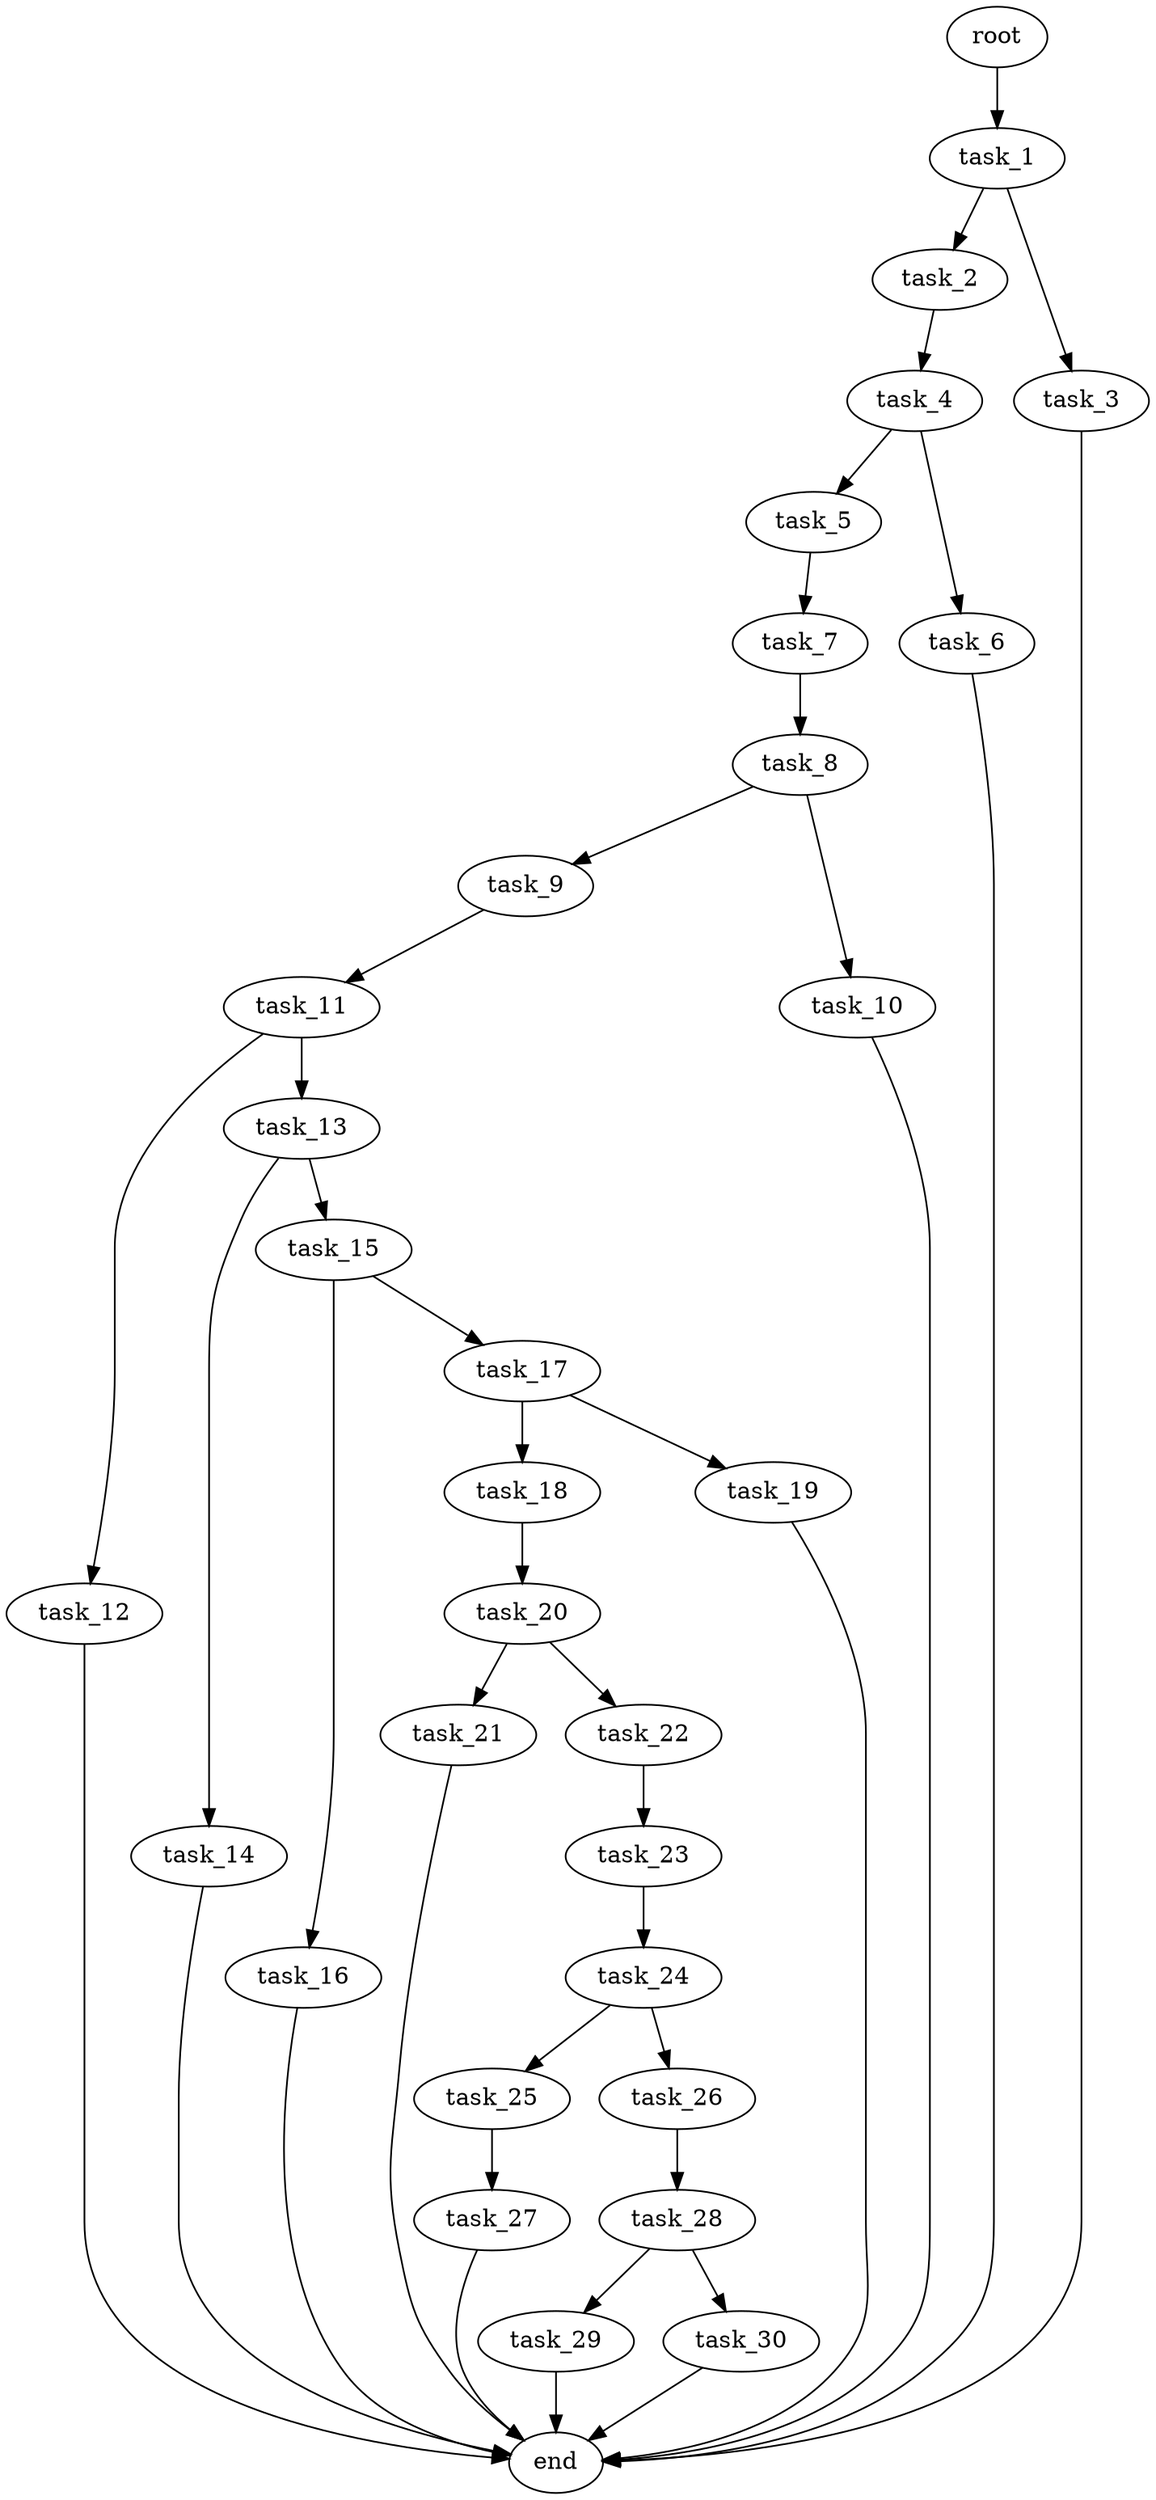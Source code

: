 digraph G {
  root [size="0.000000e+00"];
  task_1 [size="4.149430e+09"];
  task_2 [size="9.911173e+08"];
  task_3 [size="4.893981e+09"];
  task_4 [size="4.081751e+09"];
  task_5 [size="9.515264e+09"];
  task_6 [size="3.281302e+08"];
  task_7 [size="3.705929e+09"];
  task_8 [size="4.434387e+09"];
  task_9 [size="9.505601e+09"];
  task_10 [size="8.554646e+09"];
  task_11 [size="9.944469e+08"];
  task_12 [size="6.857117e+09"];
  task_13 [size="5.445114e+09"];
  task_14 [size="9.778447e+09"];
  task_15 [size="3.587380e+09"];
  task_16 [size="3.981998e+09"];
  task_17 [size="1.898896e+09"];
  task_18 [size="1.222475e+09"];
  task_19 [size="8.480484e+09"];
  task_20 [size="4.547719e+09"];
  task_21 [size="6.628025e+09"];
  task_22 [size="6.417403e+09"];
  task_23 [size="5.971862e+09"];
  task_24 [size="2.145532e+08"];
  task_25 [size="7.868159e+09"];
  task_26 [size="2.436445e+09"];
  task_27 [size="1.260113e+09"];
  task_28 [size="5.646215e+09"];
  task_29 [size="6.870329e+08"];
  task_30 [size="7.651809e+09"];
  end [size="0.000000e+00"];

  root -> task_1 [size="1.000000e-12"];
  task_1 -> task_2 [size="9.911173e+07"];
  task_1 -> task_3 [size="4.893981e+08"];
  task_2 -> task_4 [size="4.081751e+08"];
  task_3 -> end [size="1.000000e-12"];
  task_4 -> task_5 [size="9.515264e+08"];
  task_4 -> task_6 [size="3.281302e+07"];
  task_5 -> task_7 [size="3.705929e+08"];
  task_6 -> end [size="1.000000e-12"];
  task_7 -> task_8 [size="4.434387e+08"];
  task_8 -> task_9 [size="9.505601e+08"];
  task_8 -> task_10 [size="8.554646e+08"];
  task_9 -> task_11 [size="9.944469e+07"];
  task_10 -> end [size="1.000000e-12"];
  task_11 -> task_12 [size="6.857117e+08"];
  task_11 -> task_13 [size="5.445114e+08"];
  task_12 -> end [size="1.000000e-12"];
  task_13 -> task_14 [size="9.778447e+08"];
  task_13 -> task_15 [size="3.587380e+08"];
  task_14 -> end [size="1.000000e-12"];
  task_15 -> task_16 [size="3.981998e+08"];
  task_15 -> task_17 [size="1.898896e+08"];
  task_16 -> end [size="1.000000e-12"];
  task_17 -> task_18 [size="1.222475e+08"];
  task_17 -> task_19 [size="8.480484e+08"];
  task_18 -> task_20 [size="4.547719e+08"];
  task_19 -> end [size="1.000000e-12"];
  task_20 -> task_21 [size="6.628025e+08"];
  task_20 -> task_22 [size="6.417403e+08"];
  task_21 -> end [size="1.000000e-12"];
  task_22 -> task_23 [size="5.971862e+08"];
  task_23 -> task_24 [size="2.145532e+07"];
  task_24 -> task_25 [size="7.868159e+08"];
  task_24 -> task_26 [size="2.436445e+08"];
  task_25 -> task_27 [size="1.260113e+08"];
  task_26 -> task_28 [size="5.646215e+08"];
  task_27 -> end [size="1.000000e-12"];
  task_28 -> task_29 [size="6.870329e+07"];
  task_28 -> task_30 [size="7.651809e+08"];
  task_29 -> end [size="1.000000e-12"];
  task_30 -> end [size="1.000000e-12"];
}
